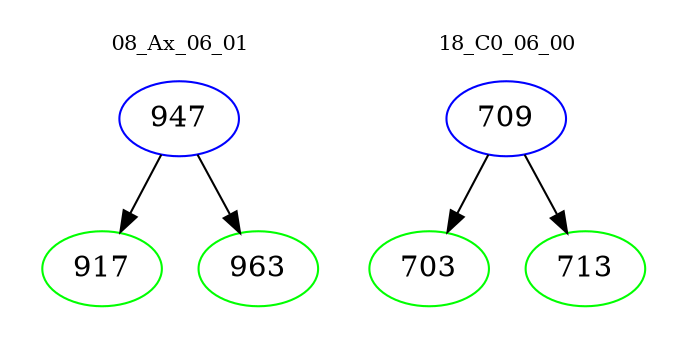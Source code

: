digraph{
subgraph cluster_0 {
color = white
label = "08_Ax_06_01";
fontsize=10;
T0_947 [label="947", color="blue"]
T0_947 -> T0_917 [color="black"]
T0_917 [label="917", color="green"]
T0_947 -> T0_963 [color="black"]
T0_963 [label="963", color="green"]
}
subgraph cluster_1 {
color = white
label = "18_C0_06_00";
fontsize=10;
T1_709 [label="709", color="blue"]
T1_709 -> T1_703 [color="black"]
T1_703 [label="703", color="green"]
T1_709 -> T1_713 [color="black"]
T1_713 [label="713", color="green"]
}
}
